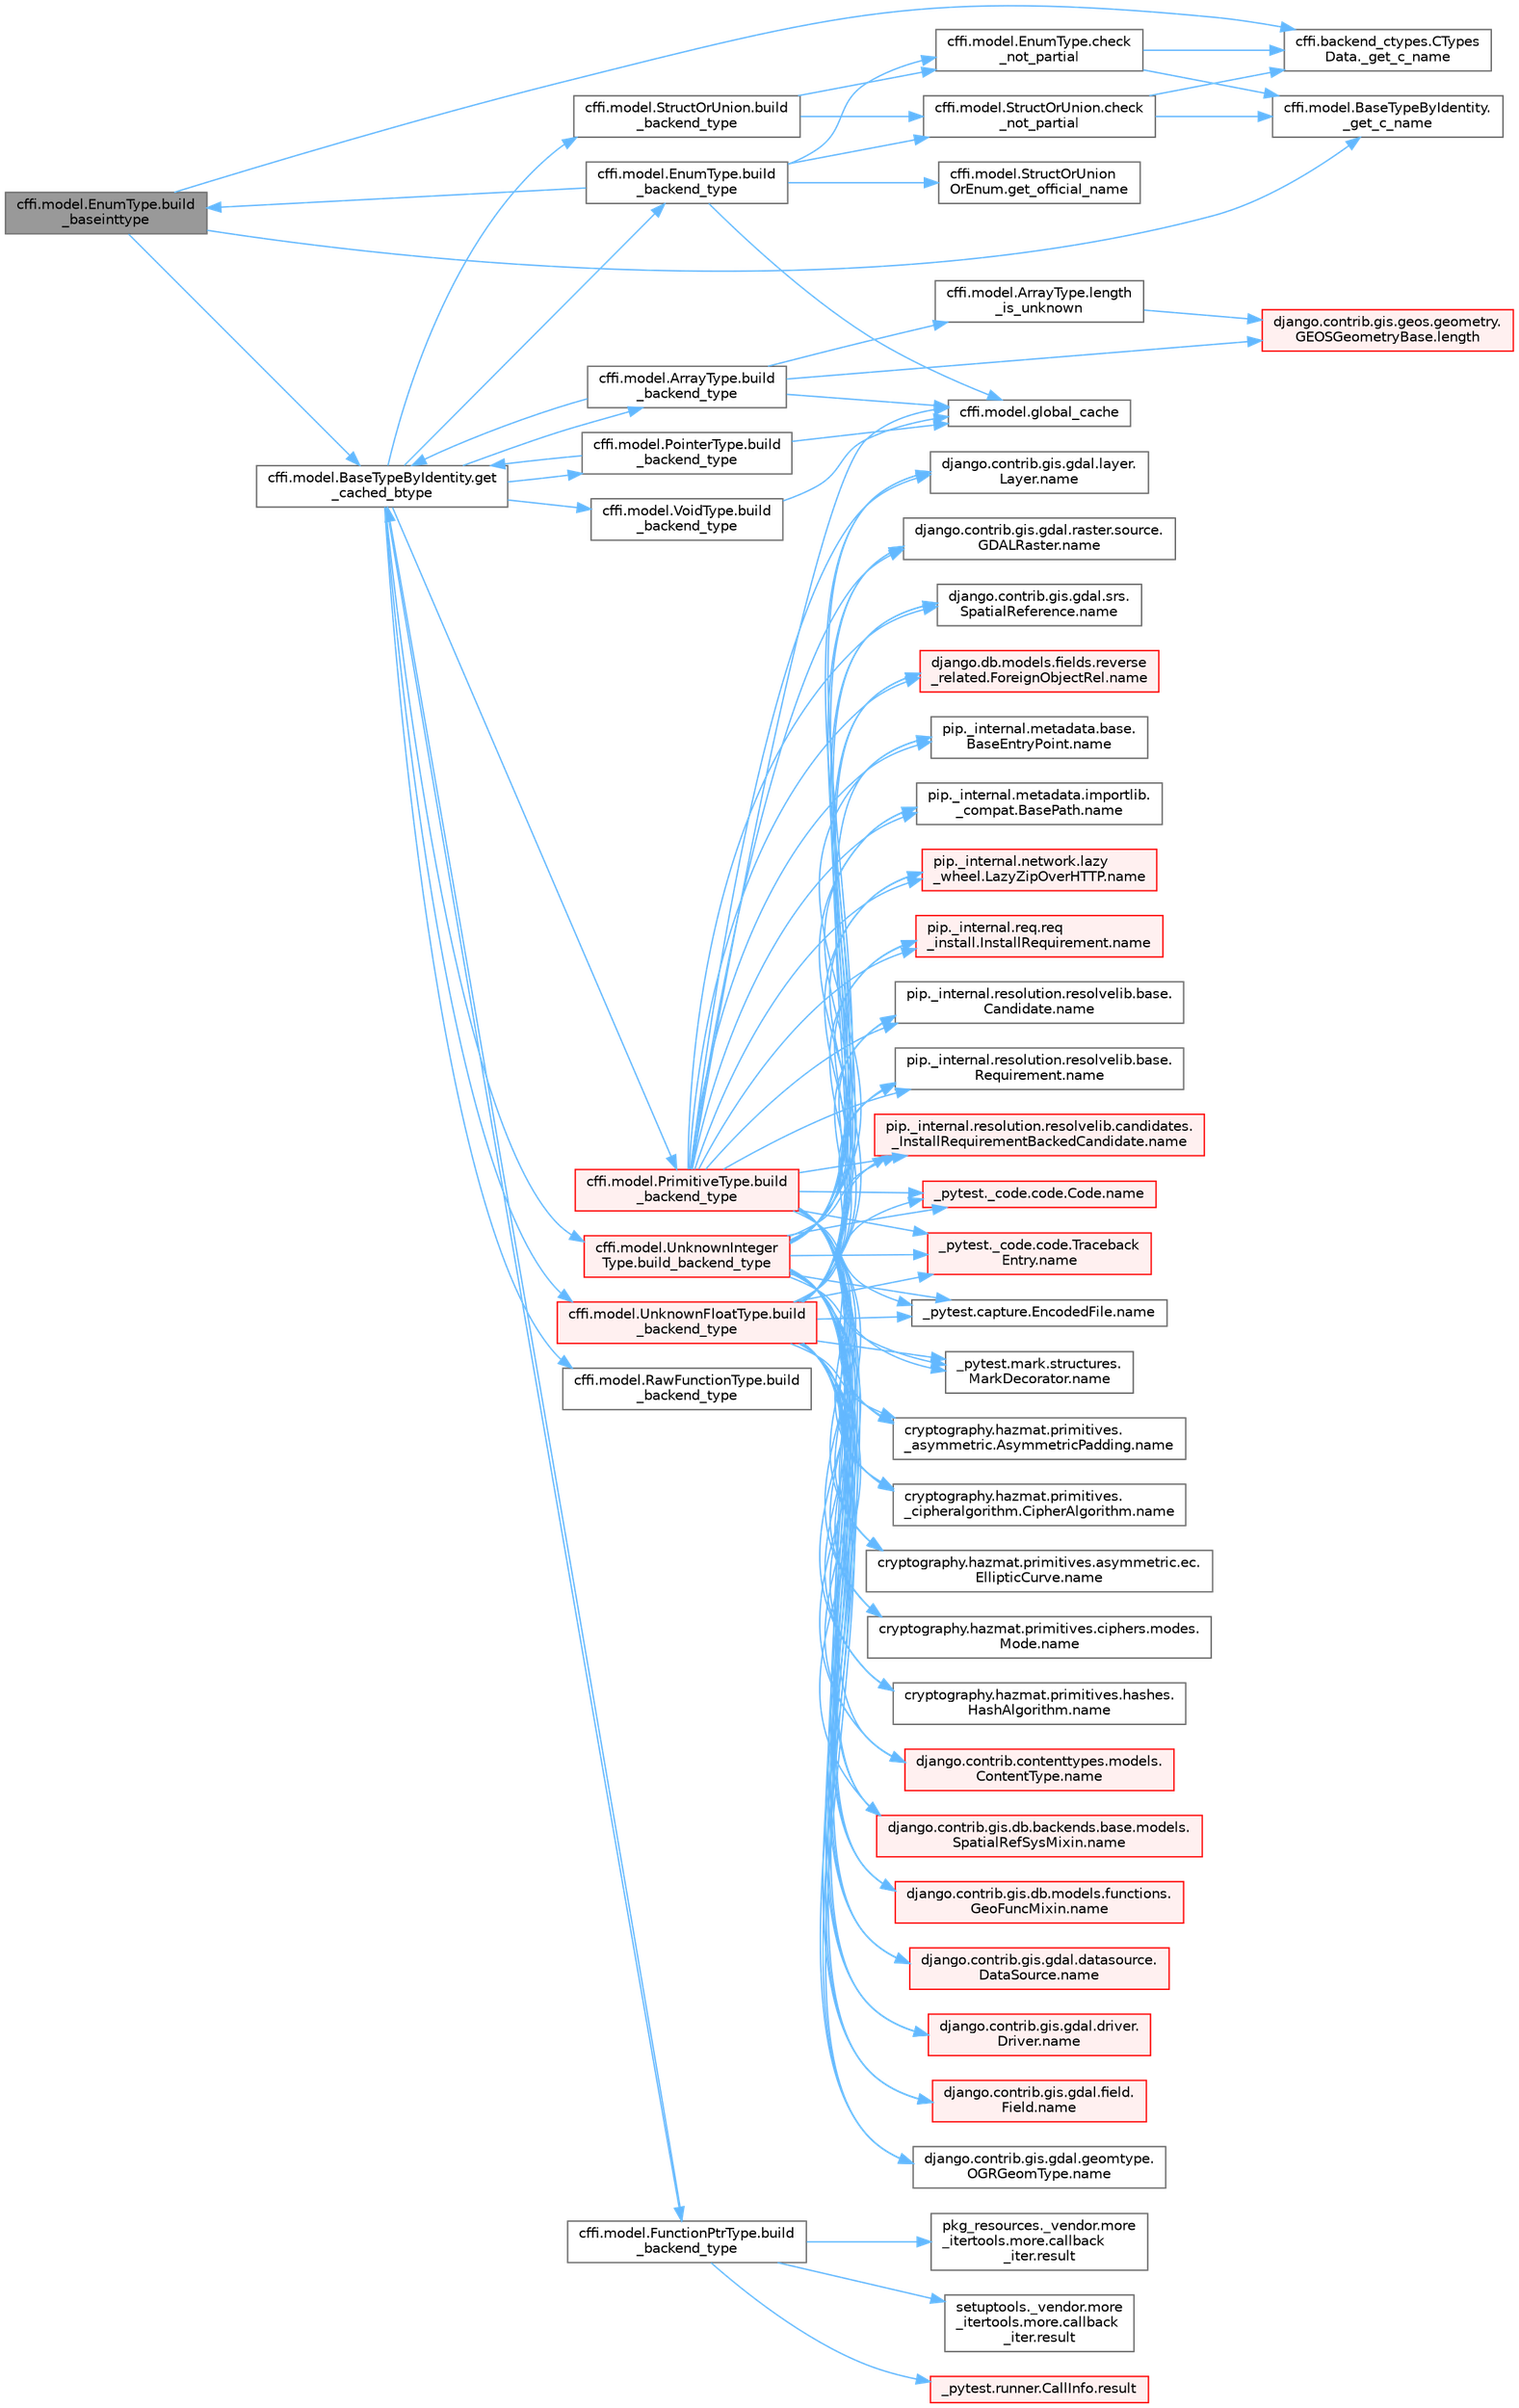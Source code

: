 digraph "cffi.model.EnumType.build_baseinttype"
{
 // LATEX_PDF_SIZE
  bgcolor="transparent";
  edge [fontname=Helvetica,fontsize=10,labelfontname=Helvetica,labelfontsize=10];
  node [fontname=Helvetica,fontsize=10,shape=box,height=0.2,width=0.4];
  rankdir="LR";
  Node1 [id="Node000001",label="cffi.model.EnumType.build\l_baseinttype",height=0.2,width=0.4,color="gray40", fillcolor="grey60", style="filled", fontcolor="black",tooltip=" "];
  Node1 -> Node2 [id="edge1_Node000001_Node000002",color="steelblue1",style="solid",tooltip=" "];
  Node2 [id="Node000002",label="cffi.backend_ctypes.CTypes\lData._get_c_name",height=0.2,width=0.4,color="grey40", fillcolor="white", style="filled",URL="$classcffi_1_1backend__ctypes_1_1_c_types_data.html#a8e9f6daa8f40d579ed2cc12be8734fb7",tooltip=" "];
  Node1 -> Node3 [id="edge2_Node000001_Node000003",color="steelblue1",style="solid",tooltip=" "];
  Node3 [id="Node000003",label="cffi.model.BaseTypeByIdentity.\l_get_c_name",height=0.2,width=0.4,color="grey40", fillcolor="white", style="filled",URL="$classcffi_1_1model_1_1_base_type_by_identity.html#aaa25e7c405eddc5a6acd3ad226c69f35",tooltip=" "];
  Node1 -> Node4 [id="edge3_Node000001_Node000004",color="steelblue1",style="solid",tooltip=" "];
  Node4 [id="Node000004",label="cffi.model.BaseTypeByIdentity.get\l_cached_btype",height=0.2,width=0.4,color="grey40", fillcolor="white", style="filled",URL="$classcffi_1_1model_1_1_base_type_by_identity.html#a95c748bcf370cdb1a55ae29c95bb01dc",tooltip=" "];
  Node4 -> Node5 [id="edge4_Node000004_Node000005",color="steelblue1",style="solid",tooltip=" "];
  Node5 [id="Node000005",label="cffi.model.ArrayType.build\l_backend_type",height=0.2,width=0.4,color="grey40", fillcolor="white", style="filled",URL="$classcffi_1_1model_1_1_array_type.html#ab1bf9b41b5139d730aafc23d27d71316",tooltip=" "];
  Node5 -> Node4 [id="edge5_Node000005_Node000004",color="steelblue1",style="solid",tooltip=" "];
  Node5 -> Node6 [id="edge6_Node000005_Node000006",color="steelblue1",style="solid",tooltip=" "];
  Node6 [id="Node000006",label="cffi.model.global_cache",height=0.2,width=0.4,color="grey40", fillcolor="white", style="filled",URL="$namespacecffi_1_1model.html#a82a2bc7f1547b557d19b9dc2bf703e34",tooltip=" "];
  Node5 -> Node7 [id="edge7_Node000005_Node000007",color="steelblue1",style="solid",tooltip=" "];
  Node7 [id="Node000007",label="django.contrib.gis.geos.geometry.\lGEOSGeometryBase.length",height=0.2,width=0.4,color="red", fillcolor="#FFF0F0", style="filled",URL="$classdjango_1_1contrib_1_1gis_1_1geos_1_1geometry_1_1_g_e_o_s_geometry_base.html#af6f81dc303e8e7ca868b48dc448282a0",tooltip=" "];
  Node5 -> Node11 [id="edge8_Node000005_Node000011",color="steelblue1",style="solid",tooltip=" "];
  Node11 [id="Node000011",label="cffi.model.ArrayType.length\l_is_unknown",height=0.2,width=0.4,color="grey40", fillcolor="white", style="filled",URL="$classcffi_1_1model_1_1_array_type.html#a406e78121d3c25de5a5fc91f0db3672a",tooltip=" "];
  Node11 -> Node7 [id="edge9_Node000011_Node000007",color="steelblue1",style="solid",tooltip=" "];
  Node4 -> Node12 [id="edge10_Node000004_Node000012",color="steelblue1",style="solid",tooltip=" "];
  Node12 [id="Node000012",label="cffi.model.EnumType.build\l_backend_type",height=0.2,width=0.4,color="grey40", fillcolor="white", style="filled",URL="$classcffi_1_1model_1_1_enum_type.html#af1663f2a58d6276d1ba973fd3dc02562",tooltip=" "];
  Node12 -> Node1 [id="edge11_Node000012_Node000001",color="steelblue1",style="solid",tooltip=" "];
  Node12 -> Node13 [id="edge12_Node000012_Node000013",color="steelblue1",style="solid",tooltip=" "];
  Node13 [id="Node000013",label="cffi.model.EnumType.check\l_not_partial",height=0.2,width=0.4,color="grey40", fillcolor="white", style="filled",URL="$classcffi_1_1model_1_1_enum_type.html#a241d3267d1354c3ccfcb3c5d2abe3da7",tooltip=" "];
  Node13 -> Node2 [id="edge13_Node000013_Node000002",color="steelblue1",style="solid",tooltip=" "];
  Node13 -> Node3 [id="edge14_Node000013_Node000003",color="steelblue1",style="solid",tooltip=" "];
  Node12 -> Node14 [id="edge15_Node000012_Node000014",color="steelblue1",style="solid",tooltip=" "];
  Node14 [id="Node000014",label="cffi.model.StructOrUnion.check\l_not_partial",height=0.2,width=0.4,color="grey40", fillcolor="white", style="filled",URL="$classcffi_1_1model_1_1_struct_or_union.html#a6a1bb11674c72e382149e9da9048c12b",tooltip=" "];
  Node14 -> Node2 [id="edge16_Node000014_Node000002",color="steelblue1",style="solid",tooltip=" "];
  Node14 -> Node3 [id="edge17_Node000014_Node000003",color="steelblue1",style="solid",tooltip=" "];
  Node12 -> Node15 [id="edge18_Node000012_Node000015",color="steelblue1",style="solid",tooltip=" "];
  Node15 [id="Node000015",label="cffi.model.StructOrUnion\lOrEnum.get_official_name",height=0.2,width=0.4,color="grey40", fillcolor="white", style="filled",URL="$classcffi_1_1model_1_1_struct_or_union_or_enum.html#a87ac639a52387cd20acf4e50660e155b",tooltip=" "];
  Node12 -> Node6 [id="edge19_Node000012_Node000006",color="steelblue1",style="solid",tooltip=" "];
  Node4 -> Node16 [id="edge20_Node000004_Node000016",color="steelblue1",style="solid",tooltip=" "];
  Node16 [id="Node000016",label="cffi.model.FunctionPtrType.build\l_backend_type",height=0.2,width=0.4,color="grey40", fillcolor="white", style="filled",URL="$classcffi_1_1model_1_1_function_ptr_type.html#a6ecb2b2c5d0ca96ff63185042b7165b9",tooltip=" "];
  Node16 -> Node4 [id="edge21_Node000016_Node000004",color="steelblue1",style="solid",tooltip=" "];
  Node16 -> Node17 [id="edge22_Node000016_Node000017",color="steelblue1",style="solid",tooltip=" "];
  Node17 [id="Node000017",label="_pytest.runner.CallInfo.result",height=0.2,width=0.4,color="red", fillcolor="#FFF0F0", style="filled",URL="$class__pytest_1_1runner_1_1_call_info.html#aa20fb81bb861308c8630c9b078fa9744",tooltip=" "];
  Node16 -> Node19 [id="edge23_Node000016_Node000019",color="steelblue1",style="solid",tooltip=" "];
  Node19 [id="Node000019",label="pkg_resources._vendor.more\l_itertools.more.callback\l_iter.result",height=0.2,width=0.4,color="grey40", fillcolor="white", style="filled",URL="$classpkg__resources_1_1__vendor_1_1more__itertools_1_1more_1_1callback__iter.html#a6afb93a7b23dee359723bd840f95acd0",tooltip=" "];
  Node16 -> Node20 [id="edge24_Node000016_Node000020",color="steelblue1",style="solid",tooltip=" "];
  Node20 [id="Node000020",label="setuptools._vendor.more\l_itertools.more.callback\l_iter.result",height=0.2,width=0.4,color="grey40", fillcolor="white", style="filled",URL="$classsetuptools_1_1__vendor_1_1more__itertools_1_1more_1_1callback__iter.html#a1f392626f7413a76bea54b12f1fd9504",tooltip=" "];
  Node4 -> Node21 [id="edge25_Node000004_Node000021",color="steelblue1",style="solid",tooltip=" "];
  Node21 [id="Node000021",label="cffi.model.PointerType.build\l_backend_type",height=0.2,width=0.4,color="grey40", fillcolor="white", style="filled",URL="$classcffi_1_1model_1_1_pointer_type.html#a440d41bc9ee99d0da3704e5908af3109",tooltip=" "];
  Node21 -> Node4 [id="edge26_Node000021_Node000004",color="steelblue1",style="solid",tooltip=" "];
  Node21 -> Node6 [id="edge27_Node000021_Node000006",color="steelblue1",style="solid",tooltip=" "];
  Node4 -> Node22 [id="edge28_Node000004_Node000022",color="steelblue1",style="solid",tooltip=" "];
  Node22 [id="Node000022",label="cffi.model.PrimitiveType.build\l_backend_type",height=0.2,width=0.4,color="red", fillcolor="#FFF0F0", style="filled",URL="$classcffi_1_1model_1_1_primitive_type.html#acf93b918a5bbca5bf8ef9e1b52f4282e",tooltip=" "];
  Node22 -> Node6 [id="edge29_Node000022_Node000006",color="steelblue1",style="solid",tooltip=" "];
  Node22 -> Node23 [id="edge30_Node000022_Node000023",color="steelblue1",style="solid",tooltip=" "];
  Node23 [id="Node000023",label="_pytest._code.code.Code.name",height=0.2,width=0.4,color="red", fillcolor="#FFF0F0", style="filled",URL="$class__pytest_1_1__code_1_1code_1_1_code.html#a1f3cbc53ca6df4a1bab12183694b6e78",tooltip=" "];
  Node22 -> Node34 [id="edge31_Node000022_Node000034",color="steelblue1",style="solid",tooltip=" "];
  Node34 [id="Node000034",label="_pytest._code.code.Traceback\lEntry.name",height=0.2,width=0.4,color="red", fillcolor="#FFF0F0", style="filled",URL="$class__pytest_1_1__code_1_1code_1_1_traceback_entry.html#a106b95c0753f41669fbfb8ee4c11ad3d",tooltip=" "];
  Node22 -> Node36 [id="edge32_Node000022_Node000036",color="steelblue1",style="solid",tooltip=" "];
  Node36 [id="Node000036",label="_pytest.capture.EncodedFile.name",height=0.2,width=0.4,color="grey40", fillcolor="white", style="filled",URL="$class__pytest_1_1capture_1_1_encoded_file.html#a738c73b5de21c7261d9e51f71e4f0397",tooltip=" "];
  Node22 -> Node37 [id="edge33_Node000022_Node000037",color="steelblue1",style="solid",tooltip=" "];
  Node37 [id="Node000037",label="_pytest.mark.structures.\lMarkDecorator.name",height=0.2,width=0.4,color="grey40", fillcolor="white", style="filled",URL="$class__pytest_1_1mark_1_1structures_1_1_mark_decorator.html#ae8f66760cda125450e0e3bd38689c72f",tooltip=" "];
  Node22 -> Node38 [id="edge34_Node000022_Node000038",color="steelblue1",style="solid",tooltip=" "];
  Node38 [id="Node000038",label="cryptography.hazmat.primitives.\l_asymmetric.AsymmetricPadding.name",height=0.2,width=0.4,color="grey40", fillcolor="white", style="filled",URL="$classcryptography_1_1hazmat_1_1primitives_1_1__asymmetric_1_1_asymmetric_padding.html#a8f72e8284cb336861a873ed5ce0e39b5",tooltip=" "];
  Node22 -> Node39 [id="edge35_Node000022_Node000039",color="steelblue1",style="solid",tooltip=" "];
  Node39 [id="Node000039",label="cryptography.hazmat.primitives.\l_cipheralgorithm.CipherAlgorithm.name",height=0.2,width=0.4,color="grey40", fillcolor="white", style="filled",URL="$classcryptography_1_1hazmat_1_1primitives_1_1__cipheralgorithm_1_1_cipher_algorithm.html#a50567a5c3388450ab7aa883ab34a1ac7",tooltip=" "];
  Node22 -> Node40 [id="edge36_Node000022_Node000040",color="steelblue1",style="solid",tooltip=" "];
  Node40 [id="Node000040",label="cryptography.hazmat.primitives.asymmetric.ec.\lEllipticCurve.name",height=0.2,width=0.4,color="grey40", fillcolor="white", style="filled",URL="$classcryptography_1_1hazmat_1_1primitives_1_1asymmetric_1_1ec_1_1_elliptic_curve.html#a2775c4e945309a6c7ea33dace1698a60",tooltip=" "];
  Node22 -> Node41 [id="edge37_Node000022_Node000041",color="steelblue1",style="solid",tooltip=" "];
  Node41 [id="Node000041",label="cryptography.hazmat.primitives.ciphers.modes.\lMode.name",height=0.2,width=0.4,color="grey40", fillcolor="white", style="filled",URL="$classcryptography_1_1hazmat_1_1primitives_1_1ciphers_1_1modes_1_1_mode.html#a99d93fd1370a2abbb5bb5cffbd5ff0f7",tooltip=" "];
  Node22 -> Node42 [id="edge38_Node000022_Node000042",color="steelblue1",style="solid",tooltip=" "];
  Node42 [id="Node000042",label="cryptography.hazmat.primitives.hashes.\lHashAlgorithm.name",height=0.2,width=0.4,color="grey40", fillcolor="white", style="filled",URL="$classcryptography_1_1hazmat_1_1primitives_1_1hashes_1_1_hash_algorithm.html#a42c7e1582d9b46a015774af9e5cbbb0b",tooltip=" "];
  Node22 -> Node43 [id="edge39_Node000022_Node000043",color="steelblue1",style="solid",tooltip=" "];
  Node43 [id="Node000043",label="django.contrib.contenttypes.models.\lContentType.name",height=0.2,width=0.4,color="red", fillcolor="#FFF0F0", style="filled",URL="$classdjango_1_1contrib_1_1contenttypes_1_1models_1_1_content_type.html#a305b62f56597bb2e4823dcf5e6ccdcf8",tooltip=" "];
  Node22 -> Node45 [id="edge40_Node000022_Node000045",color="steelblue1",style="solid",tooltip=" "];
  Node45 [id="Node000045",label="django.contrib.gis.db.backends.base.models.\lSpatialRefSysMixin.name",height=0.2,width=0.4,color="red", fillcolor="#FFF0F0", style="filled",URL="$classdjango_1_1contrib_1_1gis_1_1db_1_1backends_1_1base_1_1models_1_1_spatial_ref_sys_mixin.html#a56fe36e786b49160249395f453dd1cab",tooltip=" "];
  Node22 -> Node73 [id="edge41_Node000022_Node000073",color="steelblue1",style="solid",tooltip=" "];
  Node73 [id="Node000073",label="django.contrib.gis.db.models.functions.\lGeoFuncMixin.name",height=0.2,width=0.4,color="red", fillcolor="#FFF0F0", style="filled",URL="$classdjango_1_1contrib_1_1gis_1_1db_1_1models_1_1functions_1_1_geo_func_mixin.html#adeeb6b2c9db337396468712e919af622",tooltip=" "];
  Node22 -> Node74 [id="edge42_Node000022_Node000074",color="steelblue1",style="solid",tooltip=" "];
  Node74 [id="Node000074",label="django.contrib.gis.gdal.datasource.\lDataSource.name",height=0.2,width=0.4,color="red", fillcolor="#FFF0F0", style="filled",URL="$classdjango_1_1contrib_1_1gis_1_1gdal_1_1datasource_1_1_data_source.html#aaa98728c7ef6f4d96c689550e8af3ed5",tooltip=" "];
  Node22 -> Node88 [id="edge43_Node000022_Node000088",color="steelblue1",style="solid",tooltip=" "];
  Node88 [id="Node000088",label="django.contrib.gis.gdal.driver.\lDriver.name",height=0.2,width=0.4,color="red", fillcolor="#FFF0F0", style="filled",URL="$classdjango_1_1contrib_1_1gis_1_1gdal_1_1driver_1_1_driver.html#aaa5d4d1b9fd762839db84d1e56e36b7f",tooltip=" "];
  Node22 -> Node89 [id="edge44_Node000022_Node000089",color="steelblue1",style="solid",tooltip=" "];
  Node89 [id="Node000089",label="django.contrib.gis.gdal.field.\lField.name",height=0.2,width=0.4,color="red", fillcolor="#FFF0F0", style="filled",URL="$classdjango_1_1contrib_1_1gis_1_1gdal_1_1field_1_1_field.html#a28a3b0af5006d5abf34d5b1497011368",tooltip=" "];
  Node22 -> Node90 [id="edge45_Node000022_Node000090",color="steelblue1",style="solid",tooltip=" "];
  Node90 [id="Node000090",label="django.contrib.gis.gdal.geomtype.\lOGRGeomType.name",height=0.2,width=0.4,color="grey40", fillcolor="white", style="filled",URL="$classdjango_1_1contrib_1_1gis_1_1gdal_1_1geomtype_1_1_o_g_r_geom_type.html#a719b3100682ab8df79fd8a2484163b8e",tooltip=" "];
  Node22 -> Node91 [id="edge46_Node000022_Node000091",color="steelblue1",style="solid",tooltip=" "];
  Node91 [id="Node000091",label="django.contrib.gis.gdal.layer.\lLayer.name",height=0.2,width=0.4,color="grey40", fillcolor="white", style="filled",URL="$classdjango_1_1contrib_1_1gis_1_1gdal_1_1layer_1_1_layer.html#a53791d8e2fe8b1ca86b426a625e7d66c",tooltip=" "];
  Node22 -> Node92 [id="edge47_Node000022_Node000092",color="steelblue1",style="solid",tooltip=" "];
  Node92 [id="Node000092",label="django.contrib.gis.gdal.raster.source.\lGDALRaster.name",height=0.2,width=0.4,color="grey40", fillcolor="white", style="filled",URL="$classdjango_1_1contrib_1_1gis_1_1gdal_1_1raster_1_1source_1_1_g_d_a_l_raster.html#a6cca2a8eca0ab4ff2e89f0f0cce590d1",tooltip=" "];
  Node22 -> Node93 [id="edge48_Node000022_Node000093",color="steelblue1",style="solid",tooltip=" "];
  Node93 [id="Node000093",label="django.contrib.gis.gdal.srs.\lSpatialReference.name",height=0.2,width=0.4,color="grey40", fillcolor="white", style="filled",URL="$classdjango_1_1contrib_1_1gis_1_1gdal_1_1srs_1_1_spatial_reference.html#ac2c9d37b41ae1a91ca63a7046590d603",tooltip=" "];
  Node22 -> Node94 [id="edge49_Node000022_Node000094",color="steelblue1",style="solid",tooltip=" "];
  Node94 [id="Node000094",label="django.db.models.fields.reverse\l_related.ForeignObjectRel.name",height=0.2,width=0.4,color="red", fillcolor="#FFF0F0", style="filled",URL="$classdjango_1_1db_1_1models_1_1fields_1_1reverse__related_1_1_foreign_object_rel.html#a5c0c2387142987d2c9582e677e90b5d7",tooltip=" "];
  Node22 -> Node406 [id="edge50_Node000022_Node000406",color="steelblue1",style="solid",tooltip=" "];
  Node406 [id="Node000406",label="pip._internal.metadata.base.\lBaseEntryPoint.name",height=0.2,width=0.4,color="grey40", fillcolor="white", style="filled",URL="$classpip_1_1__internal_1_1metadata_1_1base_1_1_base_entry_point.html#acd0c7299966258aeb0876da26520233d",tooltip=" "];
  Node22 -> Node407 [id="edge51_Node000022_Node000407",color="steelblue1",style="solid",tooltip=" "];
  Node407 [id="Node000407",label="pip._internal.metadata.importlib.\l_compat.BasePath.name",height=0.2,width=0.4,color="grey40", fillcolor="white", style="filled",URL="$classpip_1_1__internal_1_1metadata_1_1importlib_1_1__compat_1_1_base_path.html#aa5b4e00be6be00e1bd599909ae50bc00",tooltip=" "];
  Node22 -> Node408 [id="edge52_Node000022_Node000408",color="steelblue1",style="solid",tooltip=" "];
  Node408 [id="Node000408",label="pip._internal.network.lazy\l_wheel.LazyZipOverHTTP.name",height=0.2,width=0.4,color="red", fillcolor="#FFF0F0", style="filled",URL="$classpip_1_1__internal_1_1network_1_1lazy__wheel_1_1_lazy_zip_over_h_t_t_p.html#a59403bb703d375caa6c1dda7573257a1",tooltip=" "];
  Node22 -> Node409 [id="edge53_Node000022_Node000409",color="steelblue1",style="solid",tooltip=" "];
  Node409 [id="Node000409",label="pip._internal.req.req\l_install.InstallRequirement.name",height=0.2,width=0.4,color="red", fillcolor="#FFF0F0", style="filled",URL="$classpip_1_1__internal_1_1req_1_1req__install_1_1_install_requirement.html#a6b019e16ae98576ae64c68e0f5824e34",tooltip=" "];
  Node22 -> Node417 [id="edge54_Node000022_Node000417",color="steelblue1",style="solid",tooltip=" "];
  Node417 [id="Node000417",label="pip._internal.resolution.resolvelib.base.\lCandidate.name",height=0.2,width=0.4,color="grey40", fillcolor="white", style="filled",URL="$classpip_1_1__internal_1_1resolution_1_1resolvelib_1_1base_1_1_candidate.html#a7000e68e912182072a011f9df0c142ee",tooltip=" "];
  Node22 -> Node418 [id="edge55_Node000022_Node000418",color="steelblue1",style="solid",tooltip=" "];
  Node418 [id="Node000418",label="pip._internal.resolution.resolvelib.base.\lRequirement.name",height=0.2,width=0.4,color="grey40", fillcolor="white", style="filled",URL="$classpip_1_1__internal_1_1resolution_1_1resolvelib_1_1base_1_1_requirement.html#a013752876d4b3521f3a087987b443d90",tooltip=" "];
  Node22 -> Node419 [id="edge56_Node000022_Node000419",color="steelblue1",style="solid",tooltip=" "];
  Node419 [id="Node000419",label="pip._internal.resolution.resolvelib.candidates.\l_InstallRequirementBackedCandidate.name",height=0.2,width=0.4,color="red", fillcolor="#FFF0F0", style="filled",URL="$classpip_1_1__internal_1_1resolution_1_1resolvelib_1_1candidates_1_1___install_requirement_backed_candidate.html#a1538a825241b855a4abf51d6bf616cde",tooltip=" "];
  Node4 -> Node4539 [id="edge57_Node000004_Node004539",color="steelblue1",style="solid",tooltip=" "];
  Node4539 [id="Node004539",label="cffi.model.RawFunctionType.build\l_backend_type",height=0.2,width=0.4,color="grey40", fillcolor="white", style="filled",URL="$classcffi_1_1model_1_1_raw_function_type.html#aea1a643bbda2f7840da465bab784760a",tooltip=" "];
  Node4 -> Node4540 [id="edge58_Node000004_Node004540",color="steelblue1",style="solid",tooltip=" "];
  Node4540 [id="Node004540",label="cffi.model.StructOrUnion.build\l_backend_type",height=0.2,width=0.4,color="grey40", fillcolor="white", style="filled",URL="$classcffi_1_1model_1_1_struct_or_union.html#aa028e84b721b7d2cd7e246526706561f",tooltip=" "];
  Node4540 -> Node13 [id="edge59_Node004540_Node000013",color="steelblue1",style="solid",tooltip=" "];
  Node4540 -> Node14 [id="edge60_Node004540_Node000014",color="steelblue1",style="solid",tooltip=" "];
  Node4 -> Node4541 [id="edge61_Node000004_Node004541",color="steelblue1",style="solid",tooltip=" "];
  Node4541 [id="Node004541",label="cffi.model.UnknownFloatType.build\l_backend_type",height=0.2,width=0.4,color="red", fillcolor="#FFF0F0", style="filled",URL="$classcffi_1_1model_1_1_unknown_float_type.html#a5d9ae67be835ab28339d1084b97e441f",tooltip=" "];
  Node4541 -> Node23 [id="edge62_Node004541_Node000023",color="steelblue1",style="solid",tooltip=" "];
  Node4541 -> Node34 [id="edge63_Node004541_Node000034",color="steelblue1",style="solid",tooltip=" "];
  Node4541 -> Node36 [id="edge64_Node004541_Node000036",color="steelblue1",style="solid",tooltip=" "];
  Node4541 -> Node37 [id="edge65_Node004541_Node000037",color="steelblue1",style="solid",tooltip=" "];
  Node4541 -> Node38 [id="edge66_Node004541_Node000038",color="steelblue1",style="solid",tooltip=" "];
  Node4541 -> Node39 [id="edge67_Node004541_Node000039",color="steelblue1",style="solid",tooltip=" "];
  Node4541 -> Node40 [id="edge68_Node004541_Node000040",color="steelblue1",style="solid",tooltip=" "];
  Node4541 -> Node41 [id="edge69_Node004541_Node000041",color="steelblue1",style="solid",tooltip=" "];
  Node4541 -> Node42 [id="edge70_Node004541_Node000042",color="steelblue1",style="solid",tooltip=" "];
  Node4541 -> Node43 [id="edge71_Node004541_Node000043",color="steelblue1",style="solid",tooltip=" "];
  Node4541 -> Node45 [id="edge72_Node004541_Node000045",color="steelblue1",style="solid",tooltip=" "];
  Node4541 -> Node73 [id="edge73_Node004541_Node000073",color="steelblue1",style="solid",tooltip=" "];
  Node4541 -> Node74 [id="edge74_Node004541_Node000074",color="steelblue1",style="solid",tooltip=" "];
  Node4541 -> Node88 [id="edge75_Node004541_Node000088",color="steelblue1",style="solid",tooltip=" "];
  Node4541 -> Node89 [id="edge76_Node004541_Node000089",color="steelblue1",style="solid",tooltip=" "];
  Node4541 -> Node90 [id="edge77_Node004541_Node000090",color="steelblue1",style="solid",tooltip=" "];
  Node4541 -> Node91 [id="edge78_Node004541_Node000091",color="steelblue1",style="solid",tooltip=" "];
  Node4541 -> Node92 [id="edge79_Node004541_Node000092",color="steelblue1",style="solid",tooltip=" "];
  Node4541 -> Node93 [id="edge80_Node004541_Node000093",color="steelblue1",style="solid",tooltip=" "];
  Node4541 -> Node94 [id="edge81_Node004541_Node000094",color="steelblue1",style="solid",tooltip=" "];
  Node4541 -> Node406 [id="edge82_Node004541_Node000406",color="steelblue1",style="solid",tooltip=" "];
  Node4541 -> Node407 [id="edge83_Node004541_Node000407",color="steelblue1",style="solid",tooltip=" "];
  Node4541 -> Node408 [id="edge84_Node004541_Node000408",color="steelblue1",style="solid",tooltip=" "];
  Node4541 -> Node409 [id="edge85_Node004541_Node000409",color="steelblue1",style="solid",tooltip=" "];
  Node4541 -> Node417 [id="edge86_Node004541_Node000417",color="steelblue1",style="solid",tooltip=" "];
  Node4541 -> Node418 [id="edge87_Node004541_Node000418",color="steelblue1",style="solid",tooltip=" "];
  Node4541 -> Node419 [id="edge88_Node004541_Node000419",color="steelblue1",style="solid",tooltip=" "];
  Node4 -> Node4542 [id="edge89_Node000004_Node004542",color="steelblue1",style="solid",tooltip=" "];
  Node4542 [id="Node004542",label="cffi.model.UnknownInteger\lType.build_backend_type",height=0.2,width=0.4,color="red", fillcolor="#FFF0F0", style="filled",URL="$classcffi_1_1model_1_1_unknown_integer_type.html#a02a48c39e7760d3561f46c8f7b9751a5",tooltip=" "];
  Node4542 -> Node23 [id="edge90_Node004542_Node000023",color="steelblue1",style="solid",tooltip=" "];
  Node4542 -> Node34 [id="edge91_Node004542_Node000034",color="steelblue1",style="solid",tooltip=" "];
  Node4542 -> Node36 [id="edge92_Node004542_Node000036",color="steelblue1",style="solid",tooltip=" "];
  Node4542 -> Node37 [id="edge93_Node004542_Node000037",color="steelblue1",style="solid",tooltip=" "];
  Node4542 -> Node38 [id="edge94_Node004542_Node000038",color="steelblue1",style="solid",tooltip=" "];
  Node4542 -> Node39 [id="edge95_Node004542_Node000039",color="steelblue1",style="solid",tooltip=" "];
  Node4542 -> Node40 [id="edge96_Node004542_Node000040",color="steelblue1",style="solid",tooltip=" "];
  Node4542 -> Node41 [id="edge97_Node004542_Node000041",color="steelblue1",style="solid",tooltip=" "];
  Node4542 -> Node42 [id="edge98_Node004542_Node000042",color="steelblue1",style="solid",tooltip=" "];
  Node4542 -> Node43 [id="edge99_Node004542_Node000043",color="steelblue1",style="solid",tooltip=" "];
  Node4542 -> Node45 [id="edge100_Node004542_Node000045",color="steelblue1",style="solid",tooltip=" "];
  Node4542 -> Node73 [id="edge101_Node004542_Node000073",color="steelblue1",style="solid",tooltip=" "];
  Node4542 -> Node74 [id="edge102_Node004542_Node000074",color="steelblue1",style="solid",tooltip=" "];
  Node4542 -> Node88 [id="edge103_Node004542_Node000088",color="steelblue1",style="solid",tooltip=" "];
  Node4542 -> Node89 [id="edge104_Node004542_Node000089",color="steelblue1",style="solid",tooltip=" "];
  Node4542 -> Node90 [id="edge105_Node004542_Node000090",color="steelblue1",style="solid",tooltip=" "];
  Node4542 -> Node91 [id="edge106_Node004542_Node000091",color="steelblue1",style="solid",tooltip=" "];
  Node4542 -> Node92 [id="edge107_Node004542_Node000092",color="steelblue1",style="solid",tooltip=" "];
  Node4542 -> Node93 [id="edge108_Node004542_Node000093",color="steelblue1",style="solid",tooltip=" "];
  Node4542 -> Node94 [id="edge109_Node004542_Node000094",color="steelblue1",style="solid",tooltip=" "];
  Node4542 -> Node406 [id="edge110_Node004542_Node000406",color="steelblue1",style="solid",tooltip=" "];
  Node4542 -> Node407 [id="edge111_Node004542_Node000407",color="steelblue1",style="solid",tooltip=" "];
  Node4542 -> Node408 [id="edge112_Node004542_Node000408",color="steelblue1",style="solid",tooltip=" "];
  Node4542 -> Node409 [id="edge113_Node004542_Node000409",color="steelblue1",style="solid",tooltip=" "];
  Node4542 -> Node417 [id="edge114_Node004542_Node000417",color="steelblue1",style="solid",tooltip=" "];
  Node4542 -> Node418 [id="edge115_Node004542_Node000418",color="steelblue1",style="solid",tooltip=" "];
  Node4542 -> Node419 [id="edge116_Node004542_Node000419",color="steelblue1",style="solid",tooltip=" "];
  Node4 -> Node4543 [id="edge117_Node000004_Node004543",color="steelblue1",style="solid",tooltip=" "];
  Node4543 [id="Node004543",label="cffi.model.VoidType.build\l_backend_type",height=0.2,width=0.4,color="grey40", fillcolor="white", style="filled",URL="$classcffi_1_1model_1_1_void_type.html#ad1cfd2f24d76bb8b0ef086071edfe50e",tooltip=" "];
  Node4543 -> Node6 [id="edge118_Node004543_Node000006",color="steelblue1",style="solid",tooltip=" "];
}
